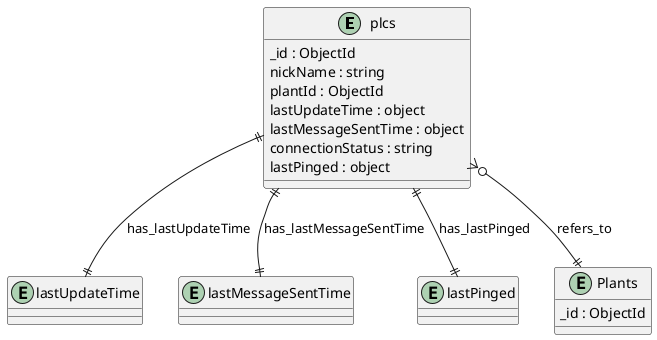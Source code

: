 @startuml plcs_Diagram

entity "plcs" as plcs {
  _id : ObjectId
  nickName : string
  plantId : ObjectId
  lastUpdateTime : object
  lastMessageSentTime : object
  connectionStatus : string
  lastPinged : object
}

entity "lastUpdateTime" as lastUpdateTime {
}

entity "lastMessageSentTime" as lastMessageSentTime {
}

entity "lastPinged" as lastPinged {
}


' Shared Plant entity
entity "Plants" as Plants {
  _id : ObjectId
}

' Relationships
plcs }o--|| Plants : refers_to
plcs ||--|| lastUpdateTime : has_lastUpdateTime
plcs ||--|| lastMessageSentTime : has_lastMessageSentTime
plcs ||--|| lastPinged : has_lastPinged
@enduml